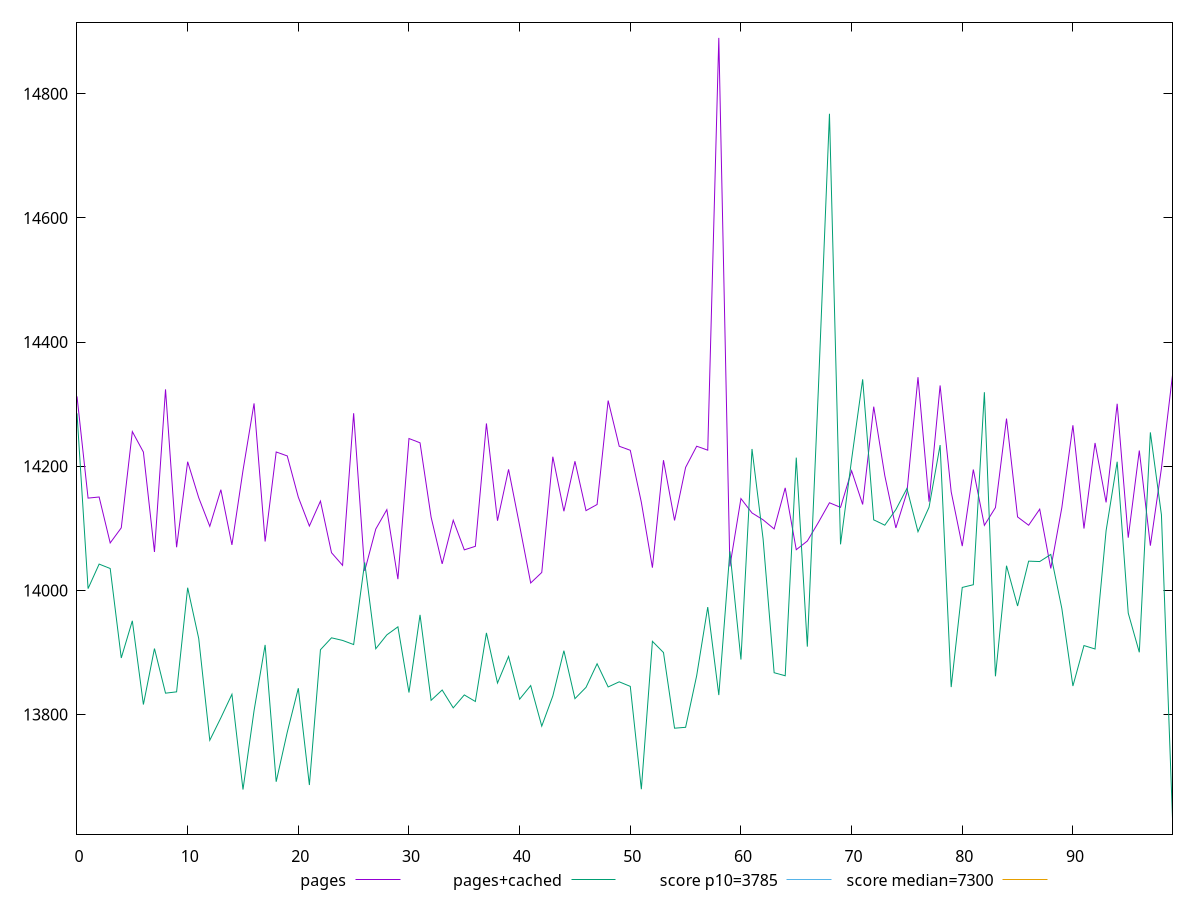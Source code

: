 reset

$pages <<EOF
0 14312.586
1 14148.707300000002
2 14150.488000000001
3 14076.481000000002
4 14100.793999999998
5 14255.859499999999
6 14222.874500000002
7 14061.928000000004
8 14323.891
9 14069.519999999999
10 14207.318500000001
11 14149.3275
12 14103.255
13 14162.243999999999
14 14073.321500000002
15 14193.219999999998
16 14301.295999999998
17 14078.772999999997
18 14222.996500000001
19 14216.6475
20 14150.227999999994
21 14103.70765
22 14143.895499999999
23 14060.736949999999
24 14040.351999999999
25 14285.406
26 14031.446
27 14098.85
28 14130.135000000004
29 14018.122999999998
30 14244.695000000002
31 14237.754
32 14117.97455
33 14042.713999999996
34 14113.04
35 14065.324500000002
36 14071.027999999998
37 14268.926000000001
38 14112.273999999998
39 14195.010999999999
40 14104.321000000002
41 14011.971050000004
42 14028.928500000002
43 14215.357000000004
44 14127.506000000001
45 14208.038
46 14128.541000000001
47 14138.422000000002
48 14305.828000000001
49 14232.240000000003
50 14225.724999999999
51 14141.940999999999
52 14036.6682
53 14209.763000000003
54 14112.689750000001
55 14198.159399999999
56 14232.270499999997
57 14225.921500000002
58 14890.086449999999
59 14038.6713
60 14147.949
61 14124.7899
62 14113.734100000001
63 14099.033
64 14165.194499999998
65 14065.558
66 14079.549500000001
67 14109.514999999996
68 14141.206999999999
69 14133.778000000002
70 14192.710000000003
71 14138.461050000002
72 14296.021499999999
73 14184.932999999997
74 14100.628799999999
75 14157.868999999999
76 14343.530999999999
77 14142.8845
78 14330.179
79 14158.825500000003
80 14071.354800000001
81 14194.747499999998
82 14104.817649999997
83 14133.445499999998
84 14276.755000000003
85 14118.399049999996
86 14104.9885
87 14130.859
88 14035.351900000001
89 14133.477499999997
90 14266.090999999997
91 14099.71815
92 14237.526000000002
93 14141.805000000002
94 14300.70735
95 14084.977000000004
96 14225.382999999998
97 14072.087399999997
98 14196.677
99 14346.7765
EOF

$pagesCached <<EOF
0 14285.262499999997
1 14002.885999999997
2 14042.405999999999
3 14035.276999999998
4 13891.144999999997
5 13951.035499999998
6 13816.138499999997
7 13906.316499999999
8 13834.4559
9 13836.5825
10 14004.332000000002
11 13922.521000000004
12 13758.580750000001
13 13794.724500000002
14 13832.638999999996
15 13679.2123
16 13806.236
17 13912.190000000002
18 13691.75445
19 13771.5065
20 13842.387000000002
21 13686.475449999998
22 13904.393
23 13923.6265
24 13919.434999999998
25 13912.765
26 14045.046500000002
27 13906.006999999998
28 13928.371500000001
29 13941.319999999998
30 13835.447999999997
31 13960.629999999997
32 13822.952999999998
33 13839.5334
34 13810.785
35 13831.605799999998
36 13821.042
37 13931.5775
38 13850.762000000002
39 13893.647499999995
40 13824.739599999997
41 13846.687999999998
42 13781.346000000001
43 13829.948999999997
44 13902.885000000002
45 13825.621700000003
46 13843.830399999997
47 13881.801499999998
48 13844.471499999996
49 13852.7406
50 13845.384000000002
51 13679.68005
52 13917.989000000001
53 13899.918
54 13778.009499999998
55 13779.454000000003
56 13862.68
57 13973.121499999997
58 13831.3618
59 14062.998000000001
60 13888.62
61 14227.807500000003
62 14083.225999999999
63 13867.408599999999
64 13862.463799999998
65 14213.955999999998
66 13909.40335
67 14325.420999999998
68 14767.921999999999
69 14074.212450000003
70 14210.776999999998
71 14340.082999999999
72 14113.663500000002
73 14105.058999999997
74 14130.181500000002
75 14164.238
76 14094.5435
77 14134.053
78 14234.165
79 13844.274800000001
80 14004.785
81 14009.157
82 14319.315999999995
83 13861.631700000002
84 14039.77
85 13974.881000000001
86 14047.129
87 14046.491000000004
88 14057.983
89 13970.778899999998
90 13845.95265
91 13911.155499999999
92 13905.615999999998
93 14096.231499999998
94 14207.318999999996
95 13963.46225
96 13900.296150000002
97 14254.603999999998
98 14121.712000000001
99 13632.506999999998
EOF

set key outside below
set xrange [0:99]
set yrange [13607.355410999999:14915.238038999998]
set trange [13607.355410999999:14915.238038999998]
set terminal svg size 640, 520 enhanced background rgb 'white'
set output "report_00018_2021-02-10T15-25-16.877Z/interactive/comparison/line/0_vs_1.svg"

plot $pages title "pages" with line, \
     $pagesCached title "pages+cached" with line, \
     3785 title "score p10=3785", \
     7300 title "score median=7300"

reset
